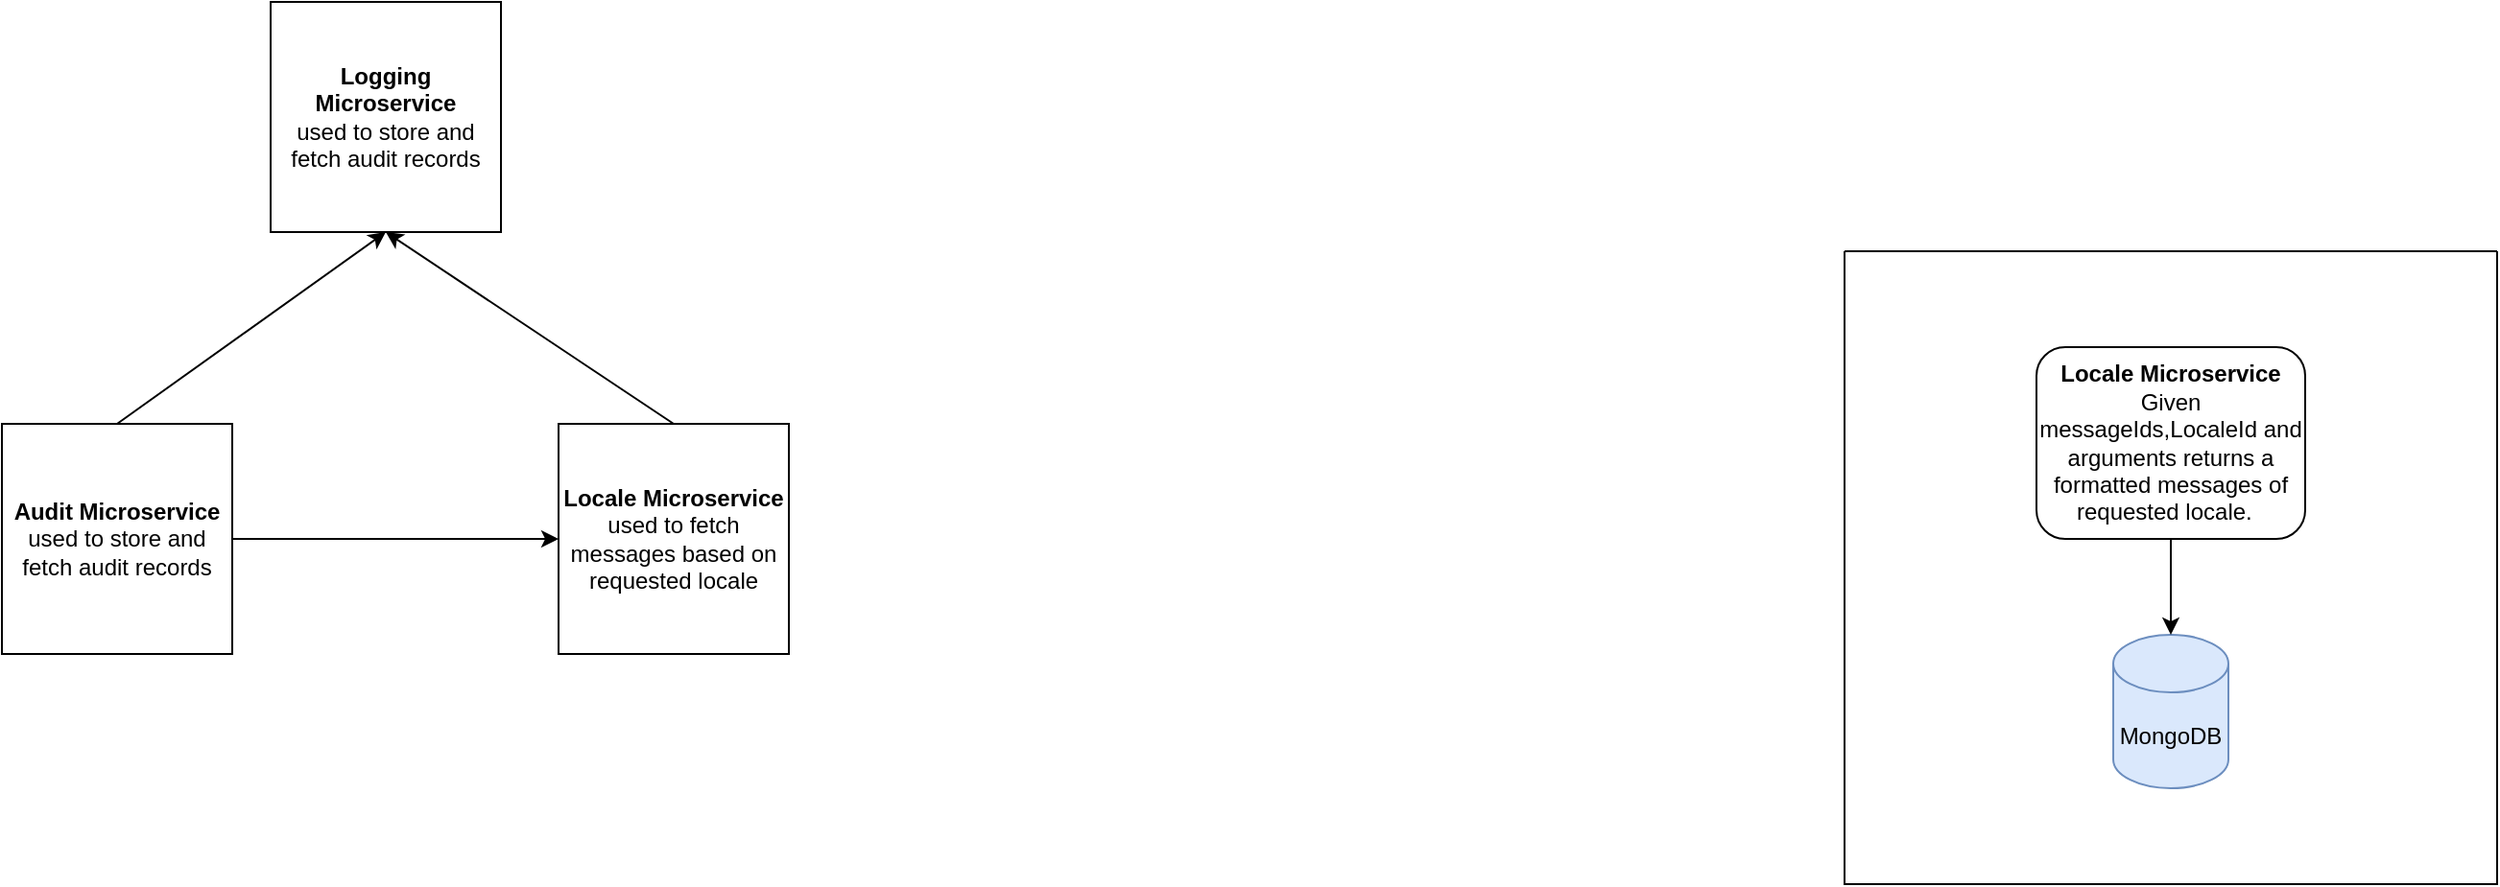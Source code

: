 <mxfile version="20.1.1" type="github">
  <diagram id="M76jBjar-1vTpmpUjn1L" name="Page-1">
    <mxGraphModel dx="987" dy="1804" grid="1" gridSize="10" guides="1" tooltips="1" connect="1" arrows="1" fold="1" page="1" pageScale="1" pageWidth="827" pageHeight="1169" math="0" shadow="0">
      <root>
        <mxCell id="0" />
        <mxCell id="1" parent="0" />
        <mxCell id="6CfhSoayrOcvP-b4IXLZ-1" value="" style="swimlane;startSize=0;" vertex="1" parent="1">
          <mxGeometry x="1060" y="100" width="340" height="330" as="geometry" />
        </mxCell>
        <mxCell id="6CfhSoayrOcvP-b4IXLZ-2" value="MongoDB" style="shape=cylinder3;whiteSpace=wrap;html=1;boundedLbl=1;backgroundOutline=1;size=15;fillColor=#dae8fc;strokeColor=#6c8ebf;" vertex="1" parent="6CfhSoayrOcvP-b4IXLZ-1">
          <mxGeometry x="140" y="200" width="60" height="80" as="geometry" />
        </mxCell>
        <mxCell id="6CfhSoayrOcvP-b4IXLZ-3" value="&lt;b&gt;Locale Microservice&lt;br&gt;&lt;/b&gt;Given messageIds,LocaleId and arguments returns a formatted messages of requested locale.&amp;nbsp;&amp;nbsp;" style="rounded=1;whiteSpace=wrap;html=1;" vertex="1" parent="6CfhSoayrOcvP-b4IXLZ-1">
          <mxGeometry x="100" y="50" width="140" height="100" as="geometry" />
        </mxCell>
        <mxCell id="6CfhSoayrOcvP-b4IXLZ-5" value="" style="endArrow=classic;html=1;rounded=0;exitX=0.5;exitY=1;exitDx=0;exitDy=0;entryX=0.5;entryY=0;entryDx=0;entryDy=0;entryPerimeter=0;" edge="1" parent="6CfhSoayrOcvP-b4IXLZ-1" source="6CfhSoayrOcvP-b4IXLZ-3" target="6CfhSoayrOcvP-b4IXLZ-2">
          <mxGeometry width="50" height="50" relative="1" as="geometry">
            <mxPoint x="90" y="320" as="sourcePoint" />
            <mxPoint x="140" y="270" as="targetPoint" />
          </mxGeometry>
        </mxCell>
        <mxCell id="6CfhSoayrOcvP-b4IXLZ-16" style="edgeStyle=orthogonalEdgeStyle;rounded=0;orthogonalLoop=1;jettySize=auto;html=1;exitX=1;exitY=0.5;exitDx=0;exitDy=0;" edge="1" parent="1" source="6CfhSoayrOcvP-b4IXLZ-6" target="6CfhSoayrOcvP-b4IXLZ-14">
          <mxGeometry relative="1" as="geometry" />
        </mxCell>
        <mxCell id="6CfhSoayrOcvP-b4IXLZ-6" value="&lt;b&gt;Audit Microservice&lt;/b&gt;&lt;br&gt;used to store and fetch audit records" style="whiteSpace=wrap;html=1;aspect=fixed;" vertex="1" parent="1">
          <mxGeometry x="100" y="190" width="120" height="120" as="geometry" />
        </mxCell>
        <mxCell id="6CfhSoayrOcvP-b4IXLZ-13" value="&lt;b&gt;Logging Microservice&lt;/b&gt;&lt;br&gt;used to store and fetch audit records" style="whiteSpace=wrap;html=1;aspect=fixed;" vertex="1" parent="1">
          <mxGeometry x="240" y="-30" width="120" height="120" as="geometry" />
        </mxCell>
        <mxCell id="6CfhSoayrOcvP-b4IXLZ-14" value="&lt;b&gt;Locale Microservice&lt;br&gt;&lt;/b&gt;used to fetch messages based on requested locale" style="whiteSpace=wrap;html=1;aspect=fixed;" vertex="1" parent="1">
          <mxGeometry x="390" y="190" width="120" height="120" as="geometry" />
        </mxCell>
        <mxCell id="6CfhSoayrOcvP-b4IXLZ-17" value="" style="endArrow=classic;html=1;rounded=0;exitX=0.5;exitY=0;exitDx=0;exitDy=0;entryX=0.5;entryY=1;entryDx=0;entryDy=0;" edge="1" parent="1" source="6CfhSoayrOcvP-b4IXLZ-6" target="6CfhSoayrOcvP-b4IXLZ-13">
          <mxGeometry width="50" height="50" relative="1" as="geometry">
            <mxPoint x="420" y="200" as="sourcePoint" />
            <mxPoint x="470" y="150" as="targetPoint" />
          </mxGeometry>
        </mxCell>
        <mxCell id="6CfhSoayrOcvP-b4IXLZ-19" value="" style="endArrow=classic;html=1;rounded=0;exitX=0.5;exitY=0;exitDx=0;exitDy=0;entryX=0.5;entryY=1;entryDx=0;entryDy=0;" edge="1" parent="1" source="6CfhSoayrOcvP-b4IXLZ-14" target="6CfhSoayrOcvP-b4IXLZ-13">
          <mxGeometry width="50" height="50" relative="1" as="geometry">
            <mxPoint x="420" y="200" as="sourcePoint" />
            <mxPoint x="470" y="150" as="targetPoint" />
          </mxGeometry>
        </mxCell>
      </root>
    </mxGraphModel>
  </diagram>
</mxfile>
